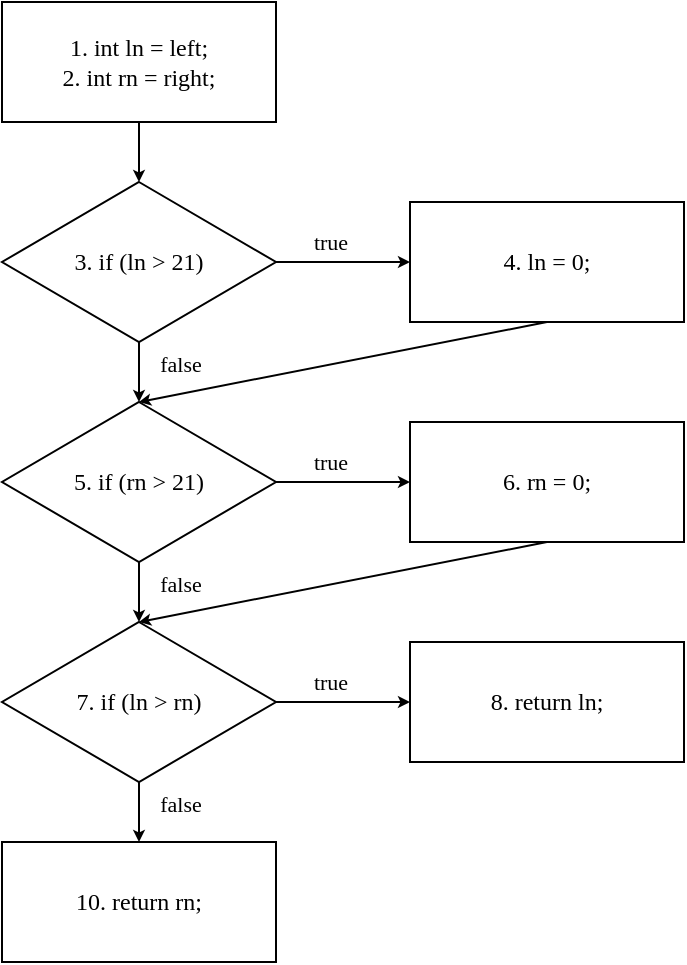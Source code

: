 <mxfile version="14.6.9" type="device"><diagram id="m_n20uQC0v2QTH5mN1Gu" name="Page-1"><mxGraphModel dx="572" dy="777" grid="1" gridSize="10" guides="1" tooltips="1" connect="1" arrows="1" fold="1" page="1" pageScale="1" pageWidth="827" pageHeight="1169" math="0" shadow="0"><root><mxCell id="0"/><mxCell id="1" parent="0"/><mxCell id="p-R8RAQBckdOVPIUcWYd-13" style="edgeStyle=orthogonalEdgeStyle;rounded=0;orthogonalLoop=1;jettySize=auto;html=1;entryX=0.5;entryY=0;entryDx=0;entryDy=0;endSize=3;" edge="1" parent="1" source="p-R8RAQBckdOVPIUcWYd-1" target="p-R8RAQBckdOVPIUcWYd-6"><mxGeometry relative="1" as="geometry"/></mxCell><mxCell id="p-R8RAQBckdOVPIUcWYd-1" value="&lt;font face=&quot;Times New Roman&quot;&gt;1. int ln = left;&lt;br&gt;2. int rn = right;&lt;/font&gt;" style="rounded=0;whiteSpace=wrap;html=1;" vertex="1" parent="1"><mxGeometry x="156" y="70" width="137" height="60" as="geometry"/></mxCell><mxCell id="p-R8RAQBckdOVPIUcWYd-14" style="edgeStyle=orthogonalEdgeStyle;rounded=0;orthogonalLoop=1;jettySize=auto;html=1;exitX=0.5;exitY=1;exitDx=0;exitDy=0;entryX=0.5;entryY=0;entryDx=0;entryDy=0;endSize=3;" edge="1" parent="1" source="p-R8RAQBckdOVPIUcWYd-6" target="p-R8RAQBckdOVPIUcWYd-7"><mxGeometry relative="1" as="geometry"/></mxCell><mxCell id="p-R8RAQBckdOVPIUcWYd-22" style="edgeStyle=none;rounded=0;orthogonalLoop=1;jettySize=auto;html=1;entryX=0;entryY=0.5;entryDx=0;entryDy=0;endSize=3;" edge="1" parent="1" source="p-R8RAQBckdOVPIUcWYd-6" target="p-R8RAQBckdOVPIUcWYd-9"><mxGeometry relative="1" as="geometry"/></mxCell><mxCell id="p-R8RAQBckdOVPIUcWYd-24" value="&lt;font face=&quot;Times New Roman&quot;&gt;true&lt;/font&gt;" style="edgeLabel;html=1;align=center;verticalAlign=middle;resizable=0;points=[];" vertex="1" connectable="0" parent="p-R8RAQBckdOVPIUcWYd-22"><mxGeometry x="0.251" relative="1" as="geometry"><mxPoint x="-15" y="-10" as="offset"/></mxGeometry></mxCell><mxCell id="p-R8RAQBckdOVPIUcWYd-6" value="&lt;font face=&quot;Times New Roman&quot;&gt;3. if (ln &amp;gt; 21)&lt;/font&gt;" style="rhombus;whiteSpace=wrap;html=1;" vertex="1" parent="1"><mxGeometry x="156" y="160" width="137" height="80" as="geometry"/></mxCell><mxCell id="p-R8RAQBckdOVPIUcWYd-15" style="edgeStyle=orthogonalEdgeStyle;rounded=0;orthogonalLoop=1;jettySize=auto;html=1;exitX=0.5;exitY=1;exitDx=0;exitDy=0;entryX=0.5;entryY=0;entryDx=0;entryDy=0;endSize=3;" edge="1" parent="1" source="p-R8RAQBckdOVPIUcWYd-7" target="p-R8RAQBckdOVPIUcWYd-8"><mxGeometry relative="1" as="geometry"/></mxCell><mxCell id="p-R8RAQBckdOVPIUcWYd-23" style="edgeStyle=none;rounded=0;orthogonalLoop=1;jettySize=auto;html=1;entryX=0;entryY=0.5;entryDx=0;entryDy=0;endSize=3;" edge="1" parent="1" source="p-R8RAQBckdOVPIUcWYd-7" target="p-R8RAQBckdOVPIUcWYd-10"><mxGeometry relative="1" as="geometry"/></mxCell><mxCell id="p-R8RAQBckdOVPIUcWYd-7" value="&lt;font face=&quot;Times New Roman&quot;&gt;5. if (rn &amp;gt; 21)&lt;/font&gt;" style="rhombus;whiteSpace=wrap;html=1;" vertex="1" parent="1"><mxGeometry x="156" y="270" width="137" height="80" as="geometry"/></mxCell><mxCell id="p-R8RAQBckdOVPIUcWYd-16" style="edgeStyle=orthogonalEdgeStyle;rounded=0;orthogonalLoop=1;jettySize=auto;html=1;exitX=0.5;exitY=1;exitDx=0;exitDy=0;entryX=0.5;entryY=0;entryDx=0;entryDy=0;endSize=3;" edge="1" parent="1" source="p-R8RAQBckdOVPIUcWYd-8" target="p-R8RAQBckdOVPIUcWYd-12"><mxGeometry relative="1" as="geometry"/></mxCell><mxCell id="p-R8RAQBckdOVPIUcWYd-21" style="edgeStyle=none;rounded=0;orthogonalLoop=1;jettySize=auto;html=1;endSize=3;" edge="1" parent="1" source="p-R8RAQBckdOVPIUcWYd-8" target="p-R8RAQBckdOVPIUcWYd-11"><mxGeometry relative="1" as="geometry"/></mxCell><mxCell id="p-R8RAQBckdOVPIUcWYd-8" value="&lt;font face=&quot;Times New Roman&quot;&gt;7. if (ln &amp;gt; rn)&lt;/font&gt;" style="rhombus;whiteSpace=wrap;html=1;" vertex="1" parent="1"><mxGeometry x="156" y="380" width="137" height="80" as="geometry"/></mxCell><mxCell id="p-R8RAQBckdOVPIUcWYd-18" style="rounded=0;orthogonalLoop=1;jettySize=auto;html=1;entryX=0.5;entryY=0;entryDx=0;entryDy=0;exitX=0.5;exitY=1;exitDx=0;exitDy=0;endSize=3;" edge="1" parent="1" source="p-R8RAQBckdOVPIUcWYd-9" target="p-R8RAQBckdOVPIUcWYd-7"><mxGeometry relative="1" as="geometry"/></mxCell><mxCell id="p-R8RAQBckdOVPIUcWYd-9" value="&lt;font face=&quot;Times New Roman&quot;&gt;4. ln = 0;&lt;/font&gt;" style="rounded=0;whiteSpace=wrap;html=1;" vertex="1" parent="1"><mxGeometry x="360" y="170" width="137" height="60" as="geometry"/></mxCell><mxCell id="p-R8RAQBckdOVPIUcWYd-10" value="&lt;font face=&quot;Times New Roman&quot;&gt;6. rn = 0;&lt;/font&gt;" style="rounded=0;whiteSpace=wrap;html=1;" vertex="1" parent="1"><mxGeometry x="360" y="280" width="137" height="60" as="geometry"/></mxCell><mxCell id="p-R8RAQBckdOVPIUcWYd-11" value="&lt;font face=&quot;Times New Roman&quot;&gt;8. return ln;&lt;/font&gt;" style="rounded=0;whiteSpace=wrap;html=1;" vertex="1" parent="1"><mxGeometry x="360" y="390" width="137" height="60" as="geometry"/></mxCell><mxCell id="p-R8RAQBckdOVPIUcWYd-12" value="&lt;font face=&quot;Times New Roman&quot;&gt;10. return rn;&lt;/font&gt;" style="rounded=0;whiteSpace=wrap;html=1;" vertex="1" parent="1"><mxGeometry x="156" y="490" width="137" height="60" as="geometry"/></mxCell><mxCell id="p-R8RAQBckdOVPIUcWYd-19" style="rounded=0;orthogonalLoop=1;jettySize=auto;html=1;entryX=0.5;entryY=0;entryDx=0;entryDy=0;exitX=0.5;exitY=1;exitDx=0;exitDy=0;endSize=3;" edge="1" parent="1" source="p-R8RAQBckdOVPIUcWYd-10" target="p-R8RAQBckdOVPIUcWYd-8"><mxGeometry relative="1" as="geometry"><mxPoint x="438.5" y="240.0" as="sourcePoint"/><mxPoint x="234.5" y="280" as="targetPoint"/></mxGeometry></mxCell><mxCell id="p-R8RAQBckdOVPIUcWYd-25" value="&lt;font face=&quot;Times New Roman&quot;&gt;true&lt;/font&gt;" style="edgeLabel;html=1;align=center;verticalAlign=middle;resizable=0;points=[];" vertex="1" connectable="0" parent="1"><mxGeometry x="319.999" y="300.0" as="geometry"/></mxCell><mxCell id="p-R8RAQBckdOVPIUcWYd-26" value="&lt;font face=&quot;Times New Roman&quot;&gt;true&lt;/font&gt;" style="edgeLabel;html=1;align=center;verticalAlign=middle;resizable=0;points=[];" vertex="1" connectable="0" parent="1"><mxGeometry x="319.999" y="410.0" as="geometry"/></mxCell><mxCell id="p-R8RAQBckdOVPIUcWYd-28" value="&lt;font face=&quot;Times New Roman&quot;&gt;false&lt;/font&gt;" style="edgeLabel;html=1;align=center;verticalAlign=middle;resizable=0;points=[];" vertex="1" connectable="0" parent="1"><mxGeometry x="369.999" y="230.0" as="geometry"><mxPoint x="-125" y="21" as="offset"/></mxGeometry></mxCell><mxCell id="p-R8RAQBckdOVPIUcWYd-29" value="&lt;font style=&quot;font-size: 11px&quot; face=&quot;Times New Roman&quot;&gt;false&lt;/font&gt;" style="edgeLabel;html=1;align=center;verticalAlign=middle;resizable=0;points=[];" vertex="1" connectable="0" parent="1"><mxGeometry x="369.999" y="340.0" as="geometry"><mxPoint x="-125" y="21" as="offset"/></mxGeometry></mxCell><mxCell id="p-R8RAQBckdOVPIUcWYd-30" value="&lt;font face=&quot;Times New Roman&quot;&gt;false&lt;/font&gt;" style="edgeLabel;html=1;align=center;verticalAlign=middle;resizable=0;points=[];" vertex="1" connectable="0" parent="1"><mxGeometry x="369.999" y="450.0" as="geometry"><mxPoint x="-125" y="21" as="offset"/></mxGeometry></mxCell></root></mxGraphModel></diagram></mxfile>